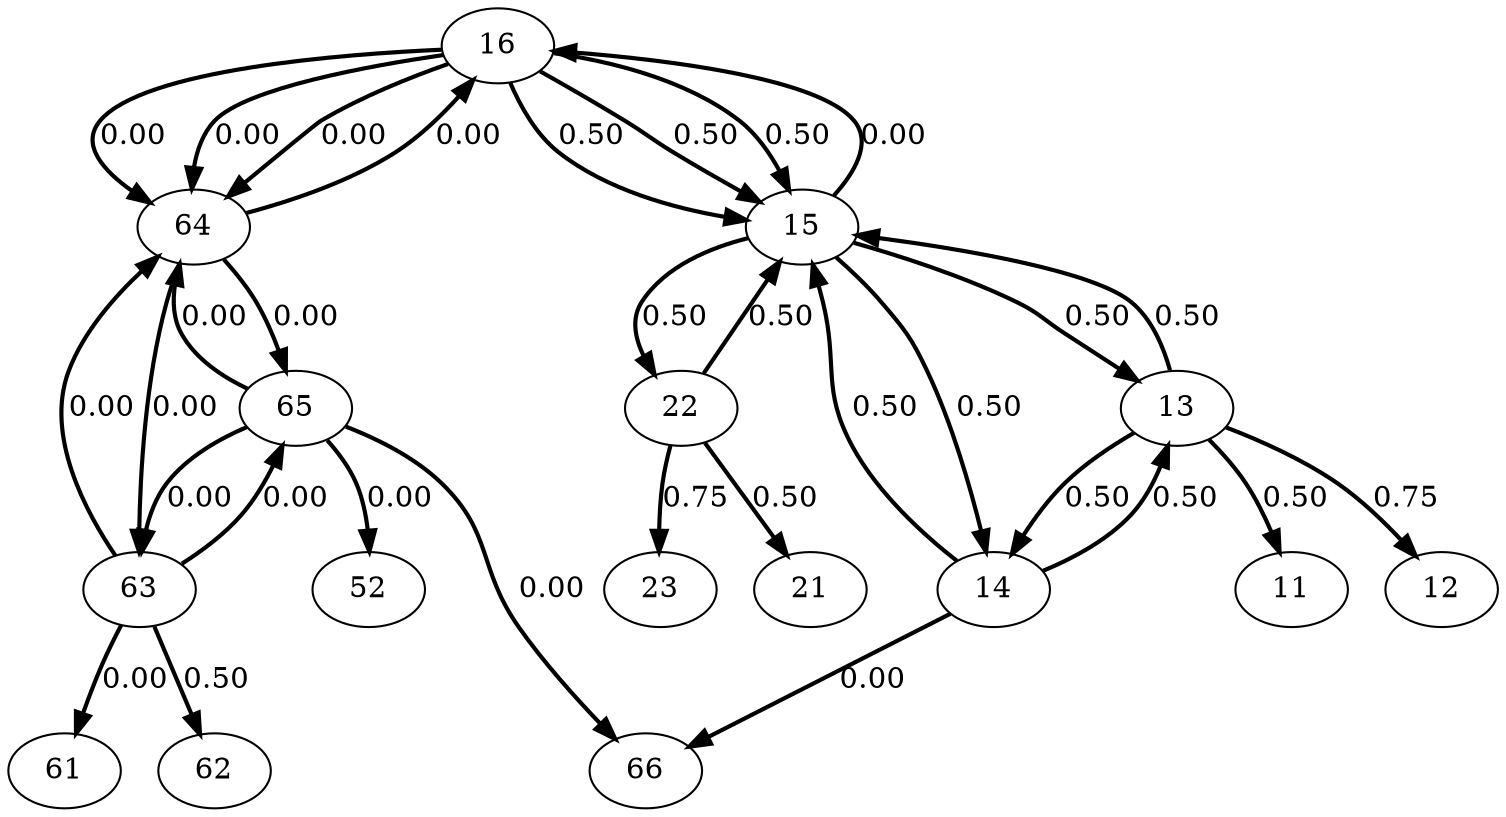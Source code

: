 digraph tree {
    "16";
    "15";
    "13";
    "11";
    "12";
    "14";
    "15";
    "14";
    "13";
    "15";
    "66";
    "16";
    "15";
    "64";
    "22";
    "21";
    "23";
    "15";
    "64";
    "63";
    "61";
    "62";
    "64";
    "65";
    "65";
    "63";
    "64";
    "66";
    "52";
    "16";
    "15";
    "64";
    "16" -> "15" [style=bold,label=      0.50];
    "16" -> "64" [style=bold,label=      0.00];
    "15" -> "13" [style=bold,label=      0.50];
    "15" -> "14" [style=bold,label=      0.50];
    "15" -> "16" [style=bold,label=      0.00];
    "15" -> "22" [style=bold,label=      0.50];
    "13" -> "11" [style=bold,label=      0.50];
    "13" -> "12" [style=bold,label=      0.75];
    "13" -> "14" [style=bold,label=      0.50];
    "13" -> "15" [style=bold,label=      0.50];
    "14" -> "13" [style=bold,label=      0.50];
    "14" -> "15" [style=bold,label=      0.50];
    "14" -> "66" [style=bold,label=      0.00];
    "16" -> "15" [style=bold,label=      0.50];
    "16" -> "64" [style=bold,label=      0.00];
    "22" -> "21" [style=bold,label=      0.50];
    "22" -> "23" [style=bold,label=      0.75];
    "22" -> "15" [style=bold,label=      0.50];
    "64" -> "63" [style=bold,label=      0.00];
    "64" -> "65" [style=bold,label=      0.00];
    "64" -> "16" [style=bold,label=      0.00];
    "63" -> "61" [style=bold,label=      0.00];
    "63" -> "62" [style=bold,label=      0.50];
    "63" -> "64" [style=bold,label=      0.00];
    "63" -> "65" [style=bold,label=      0.00];
    "65" -> "63" [style=bold,label=      0.00];
    "65" -> "64" [style=bold,label=      0.00];
    "65" -> "66" [style=bold,label=      0.00];
    "65" -> "52" [style=bold,label=      0.00];
    "16" -> "15" [style=bold,label=      0.50];
    "16" -> "64" [style=bold,label=      0.00];
}
